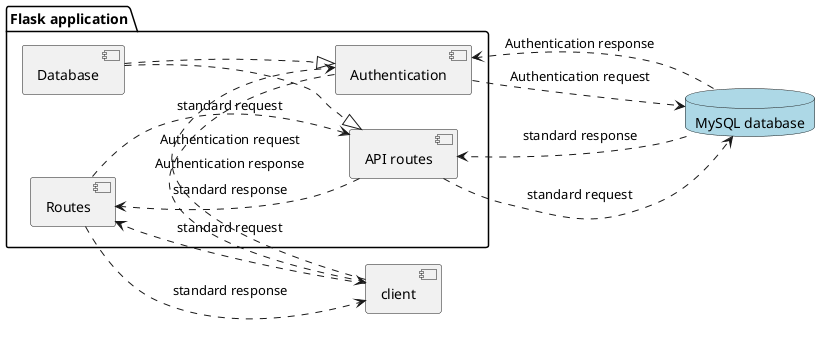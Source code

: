 @startuml
left to right direction
[client]
package "Flask application" as FA{
	[Routes] as R
	[API routes] as AR
	[Authentication] as A
	[Database] as D
}

database "MySQL database" as md #LightBlue{
}

D ..|> AR
D ..|> A
[client] ..> R : standard request
R ..> AR : standard request
AR ..> md : standard request
md ..> AR : standard response
AR ..> R : standard response
R ..> [client] : standard response

[client] ..> A : Authentication request
A ..> md : Authentication request
md ..> A : Authentication response
A ..> [client] : Authentication response


@enduml
